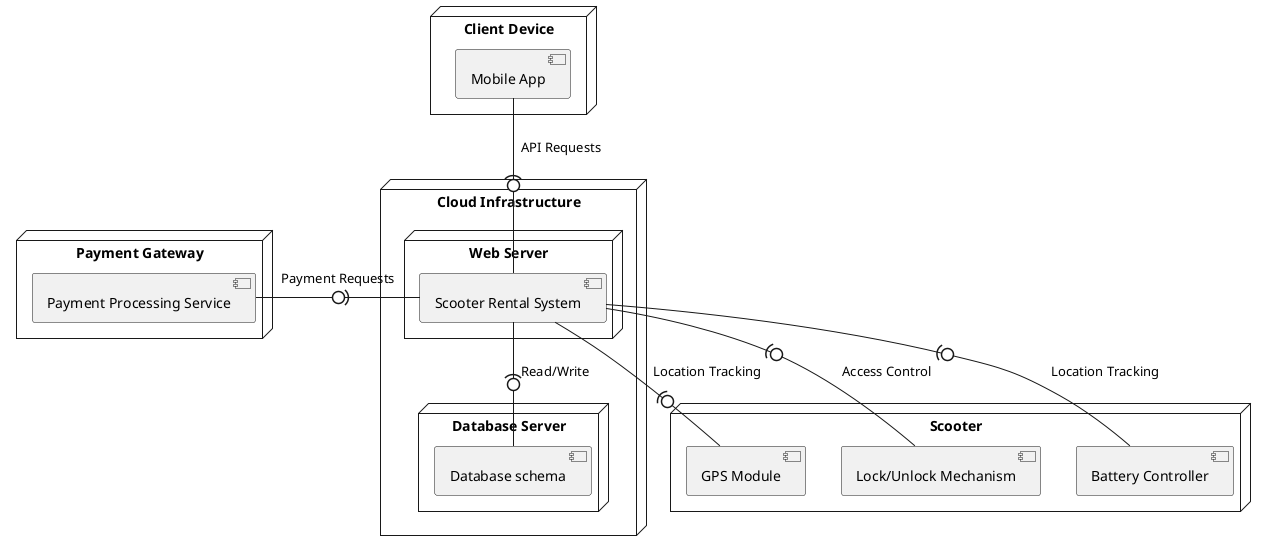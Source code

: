 @startuml GO Sharing Deployment Architecture

    node "Client Device" {
        [Mobile App]
    }

    node "Cloud Infrastructure" {
        node "Web Server" {
            [Scooter Rental System]
        }
        node "Database Server" {
            [Database schema]
        }
    }

    node "Payment Gateway" {
        [Payment Processing Service]
    }

    node "Scooter" {
        [GPS Module]
        [Lock/Unlock Mechanism]
        [Battery Controller]
    }

    [Mobile App] -(0- [Scooter Rental System] : API Requests
    [Scooter Rental System] -(0- [Database schema] : Read/Write
    [Scooter Rental System] -left(0- [Payment Processing Service] : Payment Requests
    [Scooter Rental System] -(0- [Lock/Unlock Mechanism] : Access Control
    [Scooter Rental System] -(0- [GPS Module] : Location Tracking
    [Scooter Rental System] -(0- [Battery Controller] : Location Tracking

@enduml
